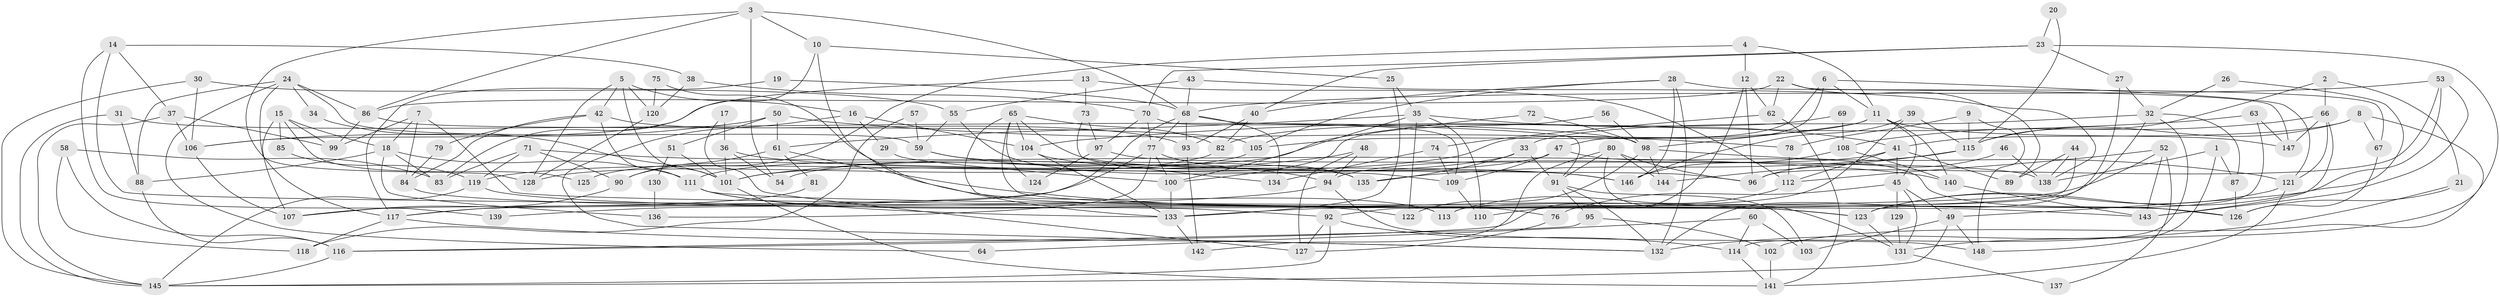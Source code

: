 // coarse degree distribution, {5: 0.1650485436893204, 3: 0.21359223300970873, 6: 0.10679611650485436, 4: 0.17475728155339806, 8: 0.02912621359223301, 11: 0.009708737864077669, 7: 0.1262135922330097, 10: 0.02912621359223301, 1: 0.009708737864077669, 2: 0.10679611650485436, 9: 0.019417475728155338, 12: 0.009708737864077669}
// Generated by graph-tools (version 1.1) at 2025/24/03/03/25 07:24:00]
// undirected, 148 vertices, 296 edges
graph export_dot {
graph [start="1"]
  node [color=gray90,style=filled];
  1;
  2;
  3;
  4;
  5;
  6;
  7;
  8;
  9;
  10;
  11;
  12;
  13;
  14;
  15;
  16;
  17;
  18;
  19;
  20;
  21;
  22;
  23;
  24;
  25;
  26;
  27;
  28;
  29;
  30;
  31;
  32;
  33;
  34;
  35;
  36;
  37;
  38;
  39;
  40;
  41;
  42;
  43;
  44;
  45;
  46;
  47;
  48;
  49;
  50;
  51;
  52;
  53;
  54;
  55;
  56;
  57;
  58;
  59;
  60;
  61;
  62;
  63;
  64;
  65;
  66;
  67;
  68;
  69;
  70;
  71;
  72;
  73;
  74;
  75;
  76;
  77;
  78;
  79;
  80;
  81;
  82;
  83;
  84;
  85;
  86;
  87;
  88;
  89;
  90;
  91;
  92;
  93;
  94;
  95;
  96;
  97;
  98;
  99;
  100;
  101;
  102;
  103;
  104;
  105;
  106;
  107;
  108;
  109;
  110;
  111;
  112;
  113;
  114;
  115;
  116;
  117;
  118;
  119;
  120;
  121;
  122;
  123;
  124;
  125;
  126;
  127;
  128;
  129;
  130;
  131;
  132;
  133;
  134;
  135;
  136;
  137;
  138;
  139;
  140;
  141;
  142;
  143;
  144;
  145;
  146;
  147;
  148;
  1 -- 138;
  1 -- 148;
  1 -- 87;
  2 -- 115;
  2 -- 66;
  2 -- 21;
  3 -- 10;
  3 -- 86;
  3 -- 54;
  3 -- 68;
  3 -- 128;
  4 -- 11;
  4 -- 12;
  4 -- 90;
  5 -- 120;
  5 -- 101;
  5 -- 16;
  5 -- 42;
  5 -- 128;
  6 -- 119;
  6 -- 11;
  6 -- 47;
  6 -- 121;
  7 -- 18;
  7 -- 84;
  7 -- 99;
  7 -- 143;
  8 -- 41;
  8 -- 131;
  8 -- 67;
  8 -- 115;
  9 -- 78;
  9 -- 115;
  9 -- 148;
  10 -- 25;
  10 -- 133;
  10 -- 83;
  11 -- 98;
  11 -- 45;
  11 -- 105;
  11 -- 140;
  11 -- 147;
  12 -- 96;
  12 -- 116;
  12 -- 62;
  13 -- 106;
  13 -- 112;
  13 -- 73;
  14 -- 37;
  14 -- 123;
  14 -- 38;
  14 -- 139;
  15 -- 99;
  15 -- 107;
  15 -- 18;
  15 -- 85;
  15 -- 125;
  16 -- 104;
  16 -- 29;
  16 -- 132;
  17 -- 127;
  17 -- 36;
  18 -- 88;
  18 -- 83;
  18 -- 111;
  18 -- 136;
  19 -- 117;
  19 -- 68;
  20 -- 23;
  20 -- 115;
  21 -- 132;
  21 -- 126;
  22 -- 62;
  22 -- 67;
  22 -- 86;
  22 -- 89;
  23 -- 27;
  23 -- 40;
  23 -- 70;
  23 -- 102;
  24 -- 86;
  24 -- 59;
  24 -- 34;
  24 -- 64;
  24 -- 88;
  24 -- 117;
  25 -- 133;
  25 -- 35;
  26 -- 49;
  26 -- 32;
  27 -- 132;
  27 -- 32;
  28 -- 147;
  28 -- 132;
  28 -- 40;
  28 -- 105;
  28 -- 146;
  29 -- 100;
  30 -- 106;
  30 -- 145;
  30 -- 55;
  31 -- 145;
  31 -- 88;
  31 -- 98;
  32 -- 113;
  32 -- 87;
  32 -- 33;
  32 -- 114;
  33 -- 135;
  33 -- 91;
  33 -- 101;
  34 -- 101;
  35 -- 122;
  35 -- 61;
  35 -- 41;
  35 -- 100;
  35 -- 110;
  36 -- 146;
  36 -- 54;
  36 -- 101;
  37 -- 145;
  37 -- 99;
  37 -- 106;
  38 -- 70;
  38 -- 120;
  39 -- 146;
  39 -- 110;
  39 -- 115;
  40 -- 82;
  40 -- 93;
  41 -- 94;
  41 -- 45;
  41 -- 89;
  41 -- 112;
  42 -- 93;
  42 -- 79;
  42 -- 84;
  42 -- 111;
  43 -- 68;
  43 -- 55;
  43 -- 138;
  44 -- 89;
  44 -- 138;
  44 -- 92;
  45 -- 131;
  45 -- 49;
  45 -- 76;
  45 -- 129;
  46 -- 138;
  46 -- 96;
  47 -- 126;
  47 -- 54;
  47 -- 109;
  48 -- 101;
  48 -- 94;
  48 -- 127;
  49 -- 145;
  49 -- 103;
  49 -- 148;
  50 -- 61;
  50 -- 106;
  50 -- 51;
  50 -- 78;
  51 -- 101;
  51 -- 130;
  52 -- 143;
  52 -- 133;
  52 -- 112;
  52 -- 137;
  53 -- 68;
  53 -- 143;
  53 -- 96;
  53 -- 123;
  55 -- 109;
  55 -- 59;
  56 -- 98;
  56 -- 100;
  57 -- 59;
  57 -- 118;
  58 -- 116;
  58 -- 83;
  58 -- 118;
  59 -- 135;
  59 -- 94;
  60 -- 114;
  60 -- 103;
  60 -- 64;
  61 -- 90;
  61 -- 123;
  61 -- 81;
  62 -- 141;
  62 -- 74;
  63 -- 147;
  63 -- 104;
  63 -- 123;
  65 -- 76;
  65 -- 96;
  65 -- 82;
  65 -- 104;
  65 -- 113;
  65 -- 124;
  66 -- 108;
  66 -- 121;
  66 -- 143;
  66 -- 147;
  67 -- 126;
  68 -- 117;
  68 -- 77;
  68 -- 91;
  68 -- 93;
  68 -- 134;
  69 -- 82;
  69 -- 108;
  70 -- 77;
  70 -- 97;
  70 -- 109;
  71 -- 140;
  71 -- 83;
  71 -- 90;
  71 -- 119;
  72 -- 111;
  72 -- 98;
  73 -- 134;
  73 -- 97;
  74 -- 109;
  74 -- 134;
  75 -- 113;
  75 -- 120;
  76 -- 127;
  77 -- 100;
  77 -- 107;
  77 -- 135;
  77 -- 136;
  78 -- 112;
  79 -- 84;
  80 -- 144;
  80 -- 91;
  80 -- 96;
  80 -- 131;
  80 -- 142;
  81 -- 117;
  82 -- 128;
  84 -- 92;
  85 -- 119;
  86 -- 105;
  86 -- 99;
  87 -- 126;
  88 -- 116;
  90 -- 107;
  91 -- 95;
  91 -- 103;
  91 -- 132;
  92 -- 114;
  92 -- 127;
  92 -- 145;
  93 -- 142;
  94 -- 148;
  94 -- 139;
  95 -- 102;
  95 -- 116;
  97 -- 124;
  97 -- 138;
  98 -- 121;
  98 -- 122;
  98 -- 144;
  100 -- 133;
  101 -- 141;
  102 -- 141;
  104 -- 133;
  104 -- 146;
  105 -- 125;
  106 -- 107;
  108 -- 146;
  108 -- 140;
  109 -- 110;
  111 -- 122;
  111 -- 126;
  111 -- 133;
  112 -- 113;
  114 -- 141;
  115 -- 135;
  115 -- 144;
  116 -- 145;
  117 -- 132;
  117 -- 118;
  119 -- 123;
  119 -- 145;
  120 -- 128;
  121 -- 123;
  121 -- 141;
  123 -- 131;
  129 -- 131;
  130 -- 136;
  131 -- 137;
  133 -- 142;
  140 -- 143;
}
